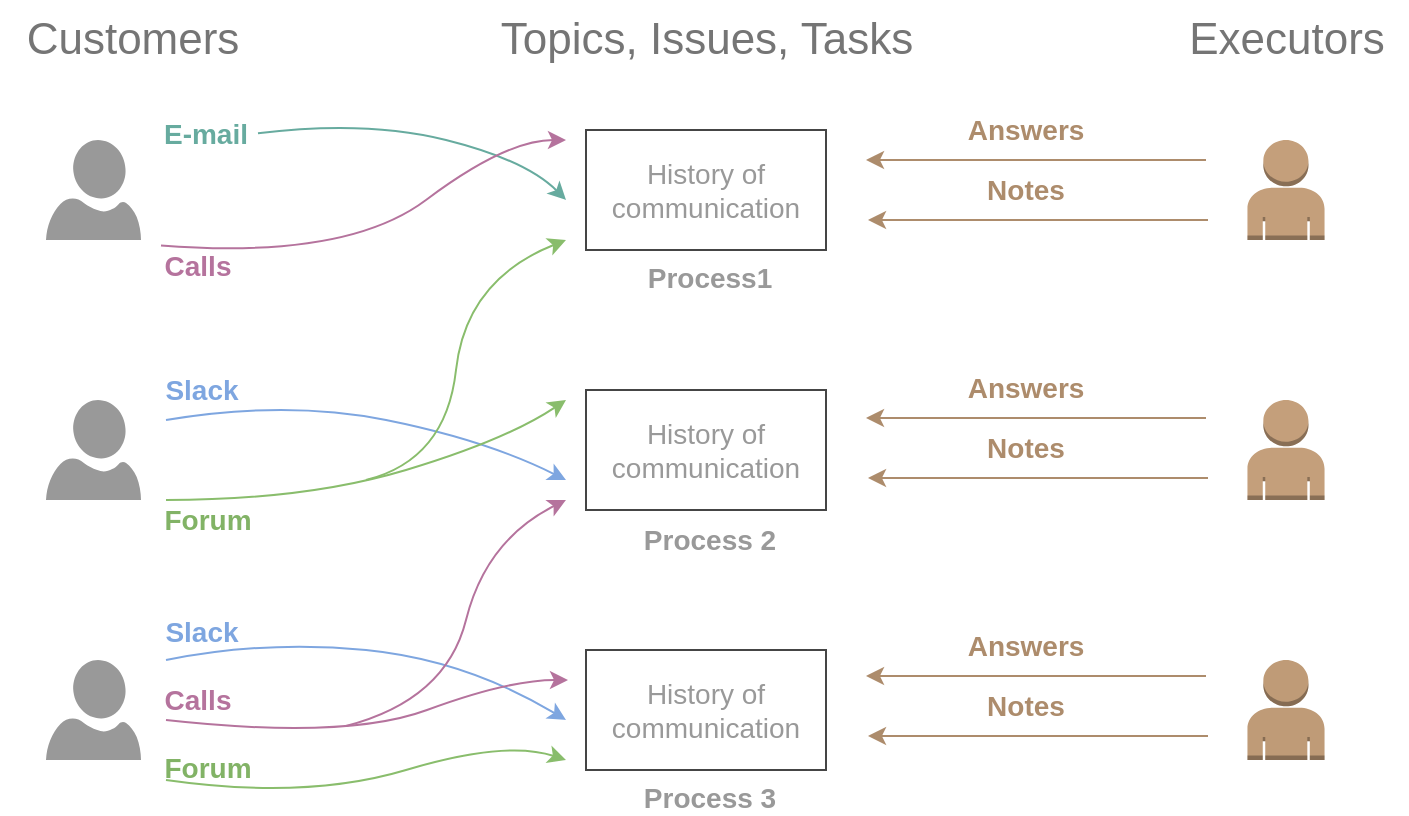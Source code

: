 <mxfile compressed="false" version="20.3.0" type="device">
  <diagram id="pPTuWQo4xUetmgeW9kVm" name="Page-1">
    <mxGraphModel dx="1102" dy="875" grid="1" gridSize="10" guides="1" tooltips="1" connect="1" arrows="1" fold="1" page="1" pageScale="1" pageWidth="850" pageHeight="1100" math="0" shadow="0">
      <root>
        <mxCell id="0" />
        <mxCell id="1" parent="0" />
        <mxCell id="IUzeVXUFsIX4jGIq4vgj-1" value="" style="verticalLabelPosition=bottom;html=1;verticalAlign=top;align=center;strokeColor=none;fillColor=#999999;shape=mxgraph.azure.user;" parent="1" vertex="1">
          <mxGeometry x="110" y="110" width="47.5" height="50" as="geometry" />
        </mxCell>
        <mxCell id="IUzeVXUFsIX4jGIq4vgj-2" value="" style="verticalLabelPosition=bottom;html=1;verticalAlign=top;align=center;strokeColor=none;fillColor=#999999;shape=mxgraph.azure.user;" parent="1" vertex="1">
          <mxGeometry x="110" y="240" width="47.5" height="50" as="geometry" />
        </mxCell>
        <mxCell id="IUzeVXUFsIX4jGIq4vgj-3" value="" style="verticalLabelPosition=bottom;html=1;verticalAlign=top;align=center;strokeColor=none;fillColor=#999999;shape=mxgraph.azure.user;" parent="1" vertex="1">
          <mxGeometry x="110" y="370" width="47.5" height="50" as="geometry" />
        </mxCell>
        <mxCell id="IUzeVXUFsIX4jGIq4vgj-4" value="&lt;font color=&quot;#757575&quot; style=&quot;font-size: 22px;&quot;&gt;Customers&lt;/font&gt;" style="text;html=1;resizable=0;autosize=1;align=center;verticalAlign=middle;points=[];fillColor=none;strokeColor=none;rounded=0;" parent="1" vertex="1">
          <mxGeometry x="87.75" y="40" width="130" height="40" as="geometry" />
        </mxCell>
        <mxCell id="IUzeVXUFsIX4jGIq4vgj-5" value="&lt;font color=&quot;#757575&quot; style=&quot;font-size: 22px;&quot;&gt;Topics, Issues, Tasks&lt;/font&gt;" style="text;html=1;resizable=0;autosize=1;align=center;verticalAlign=middle;points=[];fillColor=none;strokeColor=none;rounded=0;" parent="1" vertex="1">
          <mxGeometry x="325" y="40" width="230" height="40" as="geometry" />
        </mxCell>
        <mxCell id="IUzeVXUFsIX4jGIq4vgj-6" value="&lt;font color=&quot;#757575&quot; style=&quot;font-size: 22px;&quot;&gt;Executors&lt;/font&gt;" style="text;html=1;resizable=0;autosize=1;align=center;verticalAlign=middle;points=[];fillColor=none;strokeColor=none;rounded=0;" parent="1" vertex="1">
          <mxGeometry x="670" y="40" width="120" height="40" as="geometry" />
        </mxCell>
        <mxCell id="IUzeVXUFsIX4jGIq4vgj-8" value="" style="outlineConnect=0;dashed=0;verticalLabelPosition=bottom;verticalAlign=top;align=center;html=1;shape=mxgraph.aws3.user;fillColor=#C49F7B;gradientColor=none;fontSize=24;fontColor=#757575;" parent="1" vertex="1">
          <mxGeometry x="710.73" y="110" width="38.54" height="50" as="geometry" />
        </mxCell>
        <mxCell id="IUzeVXUFsIX4jGIq4vgj-9" value="" style="outlineConnect=0;dashed=0;verticalLabelPosition=bottom;verticalAlign=top;align=center;html=1;shape=mxgraph.aws3.user;fillColor=#C49F7B;gradientColor=none;fontSize=24;fontColor=#757575;" parent="1" vertex="1">
          <mxGeometry x="710.73" y="240" width="38.54" height="50" as="geometry" />
        </mxCell>
        <mxCell id="IUzeVXUFsIX4jGIq4vgj-10" value="" style="outlineConnect=0;dashed=0;verticalLabelPosition=bottom;verticalAlign=top;align=center;html=1;shape=mxgraph.aws3.user;fillColor=#BF9B77;gradientColor=none;fontSize=24;fontColor=#757575;" parent="1" vertex="1">
          <mxGeometry x="710.73" y="370" width="38.54" height="50" as="geometry" />
        </mxCell>
        <mxCell id="IUzeVXUFsIX4jGIq4vgj-11" value="" style="rounded=0;whiteSpace=wrap;html=1;fontSize=24;fontColor=#757575;fillColor=#FFFFFF;strokeColor=#454545;" parent="1" vertex="1">
          <mxGeometry x="380" y="105" width="120" height="60" as="geometry" />
        </mxCell>
        <mxCell id="IUzeVXUFsIX4jGIq4vgj-12" value="" style="rounded=0;whiteSpace=wrap;html=1;fontSize=24;fontColor=#757575;fillColor=#FFFFFF;strokeColor=#454545;" parent="1" vertex="1">
          <mxGeometry x="380" y="235" width="120" height="60" as="geometry" />
        </mxCell>
        <mxCell id="IUzeVXUFsIX4jGIq4vgj-13" value="" style="rounded=0;whiteSpace=wrap;html=1;fontSize=24;fontColor=#757575;fillColor=#FFFFFF;strokeColor=#454545;" parent="1" vertex="1">
          <mxGeometry x="380" y="365" width="120" height="60" as="geometry" />
        </mxCell>
        <mxCell id="IUzeVXUFsIX4jGIq4vgj-14" value="" style="curved=1;endArrow=classic;html=1;rounded=0;fontSize=24;fontColor=#757575;strokeColor=#67AB9F;" parent="1" edge="1">
          <mxGeometry width="50" height="50" relative="1" as="geometry">
            <mxPoint x="216" y="106.667" as="sourcePoint" />
            <mxPoint x="370" y="140" as="targetPoint" />
            <Array as="points">
              <mxPoint x="270" y="100" />
              <mxPoint x="350" y="120" />
            </Array>
          </mxGeometry>
        </mxCell>
        <mxCell id="IUzeVXUFsIX4jGIq4vgj-15" value="&lt;font color=&quot;#67ab9f&quot; style=&quot;font-size: 14px;&quot;&gt;E-mail&lt;/font&gt;" style="text;html=1;strokeColor=none;fillColor=none;align=center;verticalAlign=middle;whiteSpace=wrap;rounded=0;fontSize=24;fontColor=#757575;fontStyle=1" parent="1" vertex="1">
          <mxGeometry x="165" y="99" width="50" height="10" as="geometry" />
        </mxCell>
        <mxCell id="IUzeVXUFsIX4jGIq4vgj-16" value="" style="curved=1;endArrow=classic;html=1;rounded=0;strokeColor=#B5739D;fontSize=14;fontColor=#67AB9F;exitX=0.13;exitY=-0.225;exitDx=0;exitDy=0;exitPerimeter=0;" parent="1" source="IUzeVXUFsIX4jGIq4vgj-19" edge="1">
          <mxGeometry width="50" height="50" relative="1" as="geometry">
            <mxPoint x="160" y="160" as="sourcePoint" />
            <mxPoint x="370" y="110" as="targetPoint" />
            <Array as="points">
              <mxPoint x="260" y="170" />
              <mxPoint x="340" y="110" />
            </Array>
          </mxGeometry>
        </mxCell>
        <mxCell id="IUzeVXUFsIX4jGIq4vgj-19" value="&lt;font color=&quot;#b5739d&quot; style=&quot;font-size: 14px;&quot;&gt;Calls&lt;/font&gt;" style="text;html=1;strokeColor=none;fillColor=none;align=center;verticalAlign=middle;whiteSpace=wrap;rounded=0;fontSize=24;fontColor=#757575;fontStyle=1" parent="1" vertex="1">
          <mxGeometry x="161" y="165" width="50" height="10" as="geometry" />
        </mxCell>
        <mxCell id="IUzeVXUFsIX4jGIq4vgj-20" value="" style="curved=1;endArrow=classic;html=1;rounded=0;strokeColor=#7EA6E0;fontSize=14;fontColor=#B5739D;" parent="1" edge="1">
          <mxGeometry width="50" height="50" relative="1" as="geometry">
            <mxPoint x="170" y="250" as="sourcePoint" />
            <mxPoint x="370" y="280" as="targetPoint" />
            <Array as="points">
              <mxPoint x="230" y="240" />
              <mxPoint x="330" y="260" />
            </Array>
          </mxGeometry>
        </mxCell>
        <mxCell id="IUzeVXUFsIX4jGIq4vgj-21" value="&lt;font color=&quot;#7ea6e0&quot; style=&quot;font-size: 14px;&quot;&gt;Slack&lt;/font&gt;" style="text;html=1;strokeColor=none;fillColor=none;align=center;verticalAlign=middle;whiteSpace=wrap;rounded=0;fontSize=24;fontColor=#757575;fontStyle=1" parent="1" vertex="1">
          <mxGeometry x="163" y="227" width="50" height="10" as="geometry" />
        </mxCell>
        <mxCell id="IUzeVXUFsIX4jGIq4vgj-22" value="" style="curved=1;endArrow=classic;html=1;rounded=0;strokeColor=#89BD6C;fontSize=14;fontColor=#7EA6E0;" parent="1" edge="1">
          <mxGeometry width="50" height="50" relative="1" as="geometry">
            <mxPoint x="170" y="290" as="sourcePoint" />
            <mxPoint x="370" y="240" as="targetPoint" />
            <Array as="points">
              <mxPoint x="240" y="290" />
              <mxPoint x="340" y="260" />
            </Array>
          </mxGeometry>
        </mxCell>
        <mxCell id="IUzeVXUFsIX4jGIq4vgj-23" value="&lt;font color=&quot;#82b366&quot; style=&quot;font-size: 14px;&quot;&gt;Forum&lt;/font&gt;" style="text;html=1;strokeColor=none;fillColor=none;align=center;verticalAlign=middle;whiteSpace=wrap;rounded=0;fontSize=24;fontColor=#757575;fontStyle=1" parent="1" vertex="1">
          <mxGeometry x="166" y="292" width="50" height="10" as="geometry" />
        </mxCell>
        <mxCell id="IUzeVXUFsIX4jGIq4vgj-24" value="" style="curved=1;endArrow=classic;html=1;rounded=0;strokeColor=#89BD6C;fontSize=14;fontColor=#00CC00;" parent="1" edge="1">
          <mxGeometry width="50" height="50" relative="1" as="geometry">
            <mxPoint x="270" y="280" as="sourcePoint" />
            <mxPoint x="370" y="160" as="targetPoint" />
            <Array as="points">
              <mxPoint x="310" y="270" />
              <mxPoint x="320" y="180" />
            </Array>
          </mxGeometry>
        </mxCell>
        <mxCell id="IUzeVXUFsIX4jGIq4vgj-25" value="" style="curved=1;endArrow=classic;html=1;rounded=0;strokeColor=#7EA6E0;fontSize=14;fontColor=#82B366;" parent="1" edge="1">
          <mxGeometry width="50" height="50" relative="1" as="geometry">
            <mxPoint x="170" y="370" as="sourcePoint" />
            <mxPoint x="370" y="400" as="targetPoint" />
            <Array as="points">
              <mxPoint x="220" y="360" />
              <mxPoint x="320" y="370" />
            </Array>
          </mxGeometry>
        </mxCell>
        <mxCell id="IUzeVXUFsIX4jGIq4vgj-26" value="&lt;font color=&quot;#7ea6e0&quot; style=&quot;font-size: 14px;&quot;&gt;Slack&lt;/font&gt;" style="text;html=1;strokeColor=none;fillColor=none;align=center;verticalAlign=middle;whiteSpace=wrap;rounded=0;fontSize=24;fontColor=#757575;fontStyle=1" parent="1" vertex="1">
          <mxGeometry x="163" y="348" width="50" height="10" as="geometry" />
        </mxCell>
        <mxCell id="IUzeVXUFsIX4jGIq4vgj-28" value="" style="curved=1;endArrow=classic;html=1;rounded=0;strokeColor=#B5739D;fontSize=14;fontColor=#67AB9F;" parent="1" edge="1">
          <mxGeometry width="50" height="50" relative="1" as="geometry">
            <mxPoint x="170" y="400" as="sourcePoint" />
            <mxPoint x="371" y="380" as="targetPoint" />
            <Array as="points">
              <mxPoint x="260" y="410" />
              <mxPoint x="341" y="380" />
            </Array>
          </mxGeometry>
        </mxCell>
        <mxCell id="IUzeVXUFsIX4jGIq4vgj-29" value="&lt;font color=&quot;#b5739d&quot; style=&quot;font-size: 14px;&quot;&gt;Calls&lt;/font&gt;" style="text;html=1;strokeColor=none;fillColor=none;align=center;verticalAlign=middle;whiteSpace=wrap;rounded=0;fontSize=24;fontColor=#757575;fontStyle=1" parent="1" vertex="1">
          <mxGeometry x="161" y="382" width="50" height="10" as="geometry" />
        </mxCell>
        <mxCell id="IUzeVXUFsIX4jGIq4vgj-30" value="" style="curved=1;endArrow=classic;html=1;rounded=0;strokeColor=#B5739D;fontSize=14;fontColor=#00CC00;" parent="1" edge="1">
          <mxGeometry width="50" height="50" relative="1" as="geometry">
            <mxPoint x="260" y="403" as="sourcePoint" />
            <mxPoint x="370" y="290" as="targetPoint" />
            <Array as="points">
              <mxPoint x="310" y="390" />
              <mxPoint x="330" y="310" />
            </Array>
          </mxGeometry>
        </mxCell>
        <mxCell id="IUzeVXUFsIX4jGIq4vgj-31" value="" style="curved=1;endArrow=classic;html=1;rounded=0;strokeColor=#89BD6C;fontSize=14;fontColor=#7EA6E0;" parent="1" edge="1">
          <mxGeometry width="50" height="50" relative="1" as="geometry">
            <mxPoint x="170" y="430" as="sourcePoint" />
            <mxPoint x="370" y="420" as="targetPoint" />
            <Array as="points">
              <mxPoint x="240" y="440" />
              <mxPoint x="340" y="410" />
            </Array>
          </mxGeometry>
        </mxCell>
        <mxCell id="IUzeVXUFsIX4jGIq4vgj-32" value="&lt;font color=&quot;#82b366&quot; style=&quot;font-size: 14px;&quot;&gt;Forum&lt;/font&gt;" style="text;html=1;strokeColor=none;fillColor=none;align=center;verticalAlign=middle;whiteSpace=wrap;rounded=0;fontSize=24;fontColor=#757575;fontStyle=1" parent="1" vertex="1">
          <mxGeometry x="166" y="416" width="50" height="10" as="geometry" />
        </mxCell>
        <mxCell id="IUzeVXUFsIX4jGIq4vgj-33" value="&lt;font color=&quot;#999999&quot;&gt;History of communication&lt;/font&gt;" style="text;html=1;strokeColor=none;fillColor=none;align=center;verticalAlign=middle;whiteSpace=wrap;rounded=0;fontSize=14;fontColor=#82B366;" parent="1" vertex="1">
          <mxGeometry x="405" y="120" width="70" height="30" as="geometry" />
        </mxCell>
        <mxCell id="IUzeVXUFsIX4jGIq4vgj-34" value="&lt;font color=&quot;#999999&quot;&gt;History of communication&lt;/font&gt;" style="text;html=1;strokeColor=none;fillColor=none;align=center;verticalAlign=middle;whiteSpace=wrap;rounded=0;fontSize=14;fontColor=#82B366;" parent="1" vertex="1">
          <mxGeometry x="405" y="250" width="70" height="30" as="geometry" />
        </mxCell>
        <mxCell id="IUzeVXUFsIX4jGIq4vgj-35" value="&lt;font color=&quot;#999999&quot;&gt;History of communication&lt;/font&gt;" style="text;html=1;strokeColor=none;fillColor=none;align=center;verticalAlign=middle;whiteSpace=wrap;rounded=0;fontSize=14;fontColor=#82B366;" parent="1" vertex="1">
          <mxGeometry x="405" y="380" width="70" height="30" as="geometry" />
        </mxCell>
        <mxCell id="IUzeVXUFsIX4jGIq4vgj-37" value="" style="endArrow=classic;html=1;rounded=0;strokeColor=#AD8C6C;fontSize=14;fontColor=#999999;" parent="1" edge="1">
          <mxGeometry width="50" height="50" relative="1" as="geometry">
            <mxPoint x="690" y="120" as="sourcePoint" />
            <mxPoint x="520" y="120" as="targetPoint" />
          </mxGeometry>
        </mxCell>
        <mxCell id="IUzeVXUFsIX4jGIq4vgj-38" value="&lt;font color=&quot;#ad8c6c&quot;&gt;&lt;b&gt;Answers&lt;/b&gt;&lt;/font&gt;" style="text;html=1;strokeColor=none;fillColor=none;align=center;verticalAlign=middle;whiteSpace=wrap;rounded=0;fontSize=14;fontColor=#999999;" parent="1" vertex="1">
          <mxGeometry x="570" y="90" width="60" height="30" as="geometry" />
        </mxCell>
        <mxCell id="IUzeVXUFsIX4jGIq4vgj-41" value="" style="endArrow=classic;html=1;rounded=0;strokeColor=#AD8C6C;fontSize=14;fontColor=#999999;" parent="1" edge="1">
          <mxGeometry width="50" height="50" relative="1" as="geometry">
            <mxPoint x="691" y="150" as="sourcePoint" />
            <mxPoint x="521" y="150" as="targetPoint" />
          </mxGeometry>
        </mxCell>
        <mxCell id="IUzeVXUFsIX4jGIq4vgj-52" value="&lt;b style=&quot;&quot;&gt;Process1&lt;/b&gt;" style="text;html=1;strokeColor=none;fillColor=none;align=center;verticalAlign=middle;whiteSpace=wrap;rounded=0;fontSize=14;fontColor=#999999;" parent="1" vertex="1">
          <mxGeometry x="412" y="171" width="60" height="15" as="geometry" />
        </mxCell>
        <mxCell id="IUzeVXUFsIX4jGIq4vgj-53" value="&lt;b style=&quot;&quot;&gt;Process 2&lt;/b&gt;" style="text;html=1;strokeColor=none;fillColor=none;align=center;verticalAlign=middle;whiteSpace=wrap;rounded=0;fontSize=14;fontColor=#999999;" parent="1" vertex="1">
          <mxGeometry x="403" y="302" width="78" height="15" as="geometry" />
        </mxCell>
        <mxCell id="IUzeVXUFsIX4jGIq4vgj-54" value="&lt;b style=&quot;&quot;&gt;Process 3&lt;/b&gt;" style="text;html=1;strokeColor=none;fillColor=none;align=center;verticalAlign=middle;whiteSpace=wrap;rounded=0;fontSize=14;fontColor=#999999;" parent="1" vertex="1">
          <mxGeometry x="403" y="431" width="78" height="15" as="geometry" />
        </mxCell>
        <mxCell id="dtk2DqJnfpC3ghuT96d0-2" value="&lt;font color=&quot;#ad8c6c&quot;&gt;&lt;b&gt;Notes&lt;/b&gt;&lt;/font&gt;" style="text;html=1;strokeColor=none;fillColor=none;align=center;verticalAlign=middle;whiteSpace=wrap;rounded=0;fontSize=14;fontColor=#999999;" vertex="1" parent="1">
          <mxGeometry x="570" y="120" width="60" height="30" as="geometry" />
        </mxCell>
        <mxCell id="dtk2DqJnfpC3ghuT96d0-3" value="" style="endArrow=classic;html=1;rounded=0;strokeColor=#AD8C6C;fontSize=14;fontColor=#999999;" edge="1" parent="1">
          <mxGeometry width="50" height="50" relative="1" as="geometry">
            <mxPoint x="690" y="249" as="sourcePoint" />
            <mxPoint x="520" y="249" as="targetPoint" />
          </mxGeometry>
        </mxCell>
        <mxCell id="dtk2DqJnfpC3ghuT96d0-4" value="&lt;font color=&quot;#ad8c6c&quot;&gt;&lt;b&gt;Answers&lt;/b&gt;&lt;/font&gt;" style="text;html=1;strokeColor=none;fillColor=none;align=center;verticalAlign=middle;whiteSpace=wrap;rounded=0;fontSize=14;fontColor=#999999;" vertex="1" parent="1">
          <mxGeometry x="570" y="219" width="60" height="30" as="geometry" />
        </mxCell>
        <mxCell id="dtk2DqJnfpC3ghuT96d0-5" value="" style="endArrow=classic;html=1;rounded=0;strokeColor=#AD8C6C;fontSize=14;fontColor=#999999;" edge="1" parent="1">
          <mxGeometry width="50" height="50" relative="1" as="geometry">
            <mxPoint x="691" y="279" as="sourcePoint" />
            <mxPoint x="521" y="279" as="targetPoint" />
          </mxGeometry>
        </mxCell>
        <mxCell id="dtk2DqJnfpC3ghuT96d0-6" value="&lt;font color=&quot;#ad8c6c&quot;&gt;&lt;b&gt;Notes&lt;/b&gt;&lt;/font&gt;" style="text;html=1;strokeColor=none;fillColor=none;align=center;verticalAlign=middle;whiteSpace=wrap;rounded=0;fontSize=14;fontColor=#999999;" vertex="1" parent="1">
          <mxGeometry x="570" y="249" width="60" height="30" as="geometry" />
        </mxCell>
        <mxCell id="dtk2DqJnfpC3ghuT96d0-7" value="" style="endArrow=classic;html=1;rounded=0;strokeColor=#AD8C6C;fontSize=14;fontColor=#999999;" edge="1" parent="1">
          <mxGeometry width="50" height="50" relative="1" as="geometry">
            <mxPoint x="690" y="378" as="sourcePoint" />
            <mxPoint x="520" y="378" as="targetPoint" />
          </mxGeometry>
        </mxCell>
        <mxCell id="dtk2DqJnfpC3ghuT96d0-8" value="&lt;font color=&quot;#ad8c6c&quot;&gt;&lt;b&gt;Answers&lt;/b&gt;&lt;/font&gt;" style="text;html=1;strokeColor=none;fillColor=none;align=center;verticalAlign=middle;whiteSpace=wrap;rounded=0;fontSize=14;fontColor=#999999;" vertex="1" parent="1">
          <mxGeometry x="570" y="348" width="60" height="30" as="geometry" />
        </mxCell>
        <mxCell id="dtk2DqJnfpC3ghuT96d0-9" value="" style="endArrow=classic;html=1;rounded=0;strokeColor=#AD8C6C;fontSize=14;fontColor=#999999;" edge="1" parent="1">
          <mxGeometry width="50" height="50" relative="1" as="geometry">
            <mxPoint x="691" y="408" as="sourcePoint" />
            <mxPoint x="521" y="408" as="targetPoint" />
          </mxGeometry>
        </mxCell>
        <mxCell id="dtk2DqJnfpC3ghuT96d0-10" value="&lt;font color=&quot;#ad8c6c&quot;&gt;&lt;b&gt;Notes&lt;/b&gt;&lt;/font&gt;" style="text;html=1;strokeColor=none;fillColor=none;align=center;verticalAlign=middle;whiteSpace=wrap;rounded=0;fontSize=14;fontColor=#999999;" vertex="1" parent="1">
          <mxGeometry x="570" y="378" width="60" height="30" as="geometry" />
        </mxCell>
      </root>
    </mxGraphModel>
  </diagram>
</mxfile>
